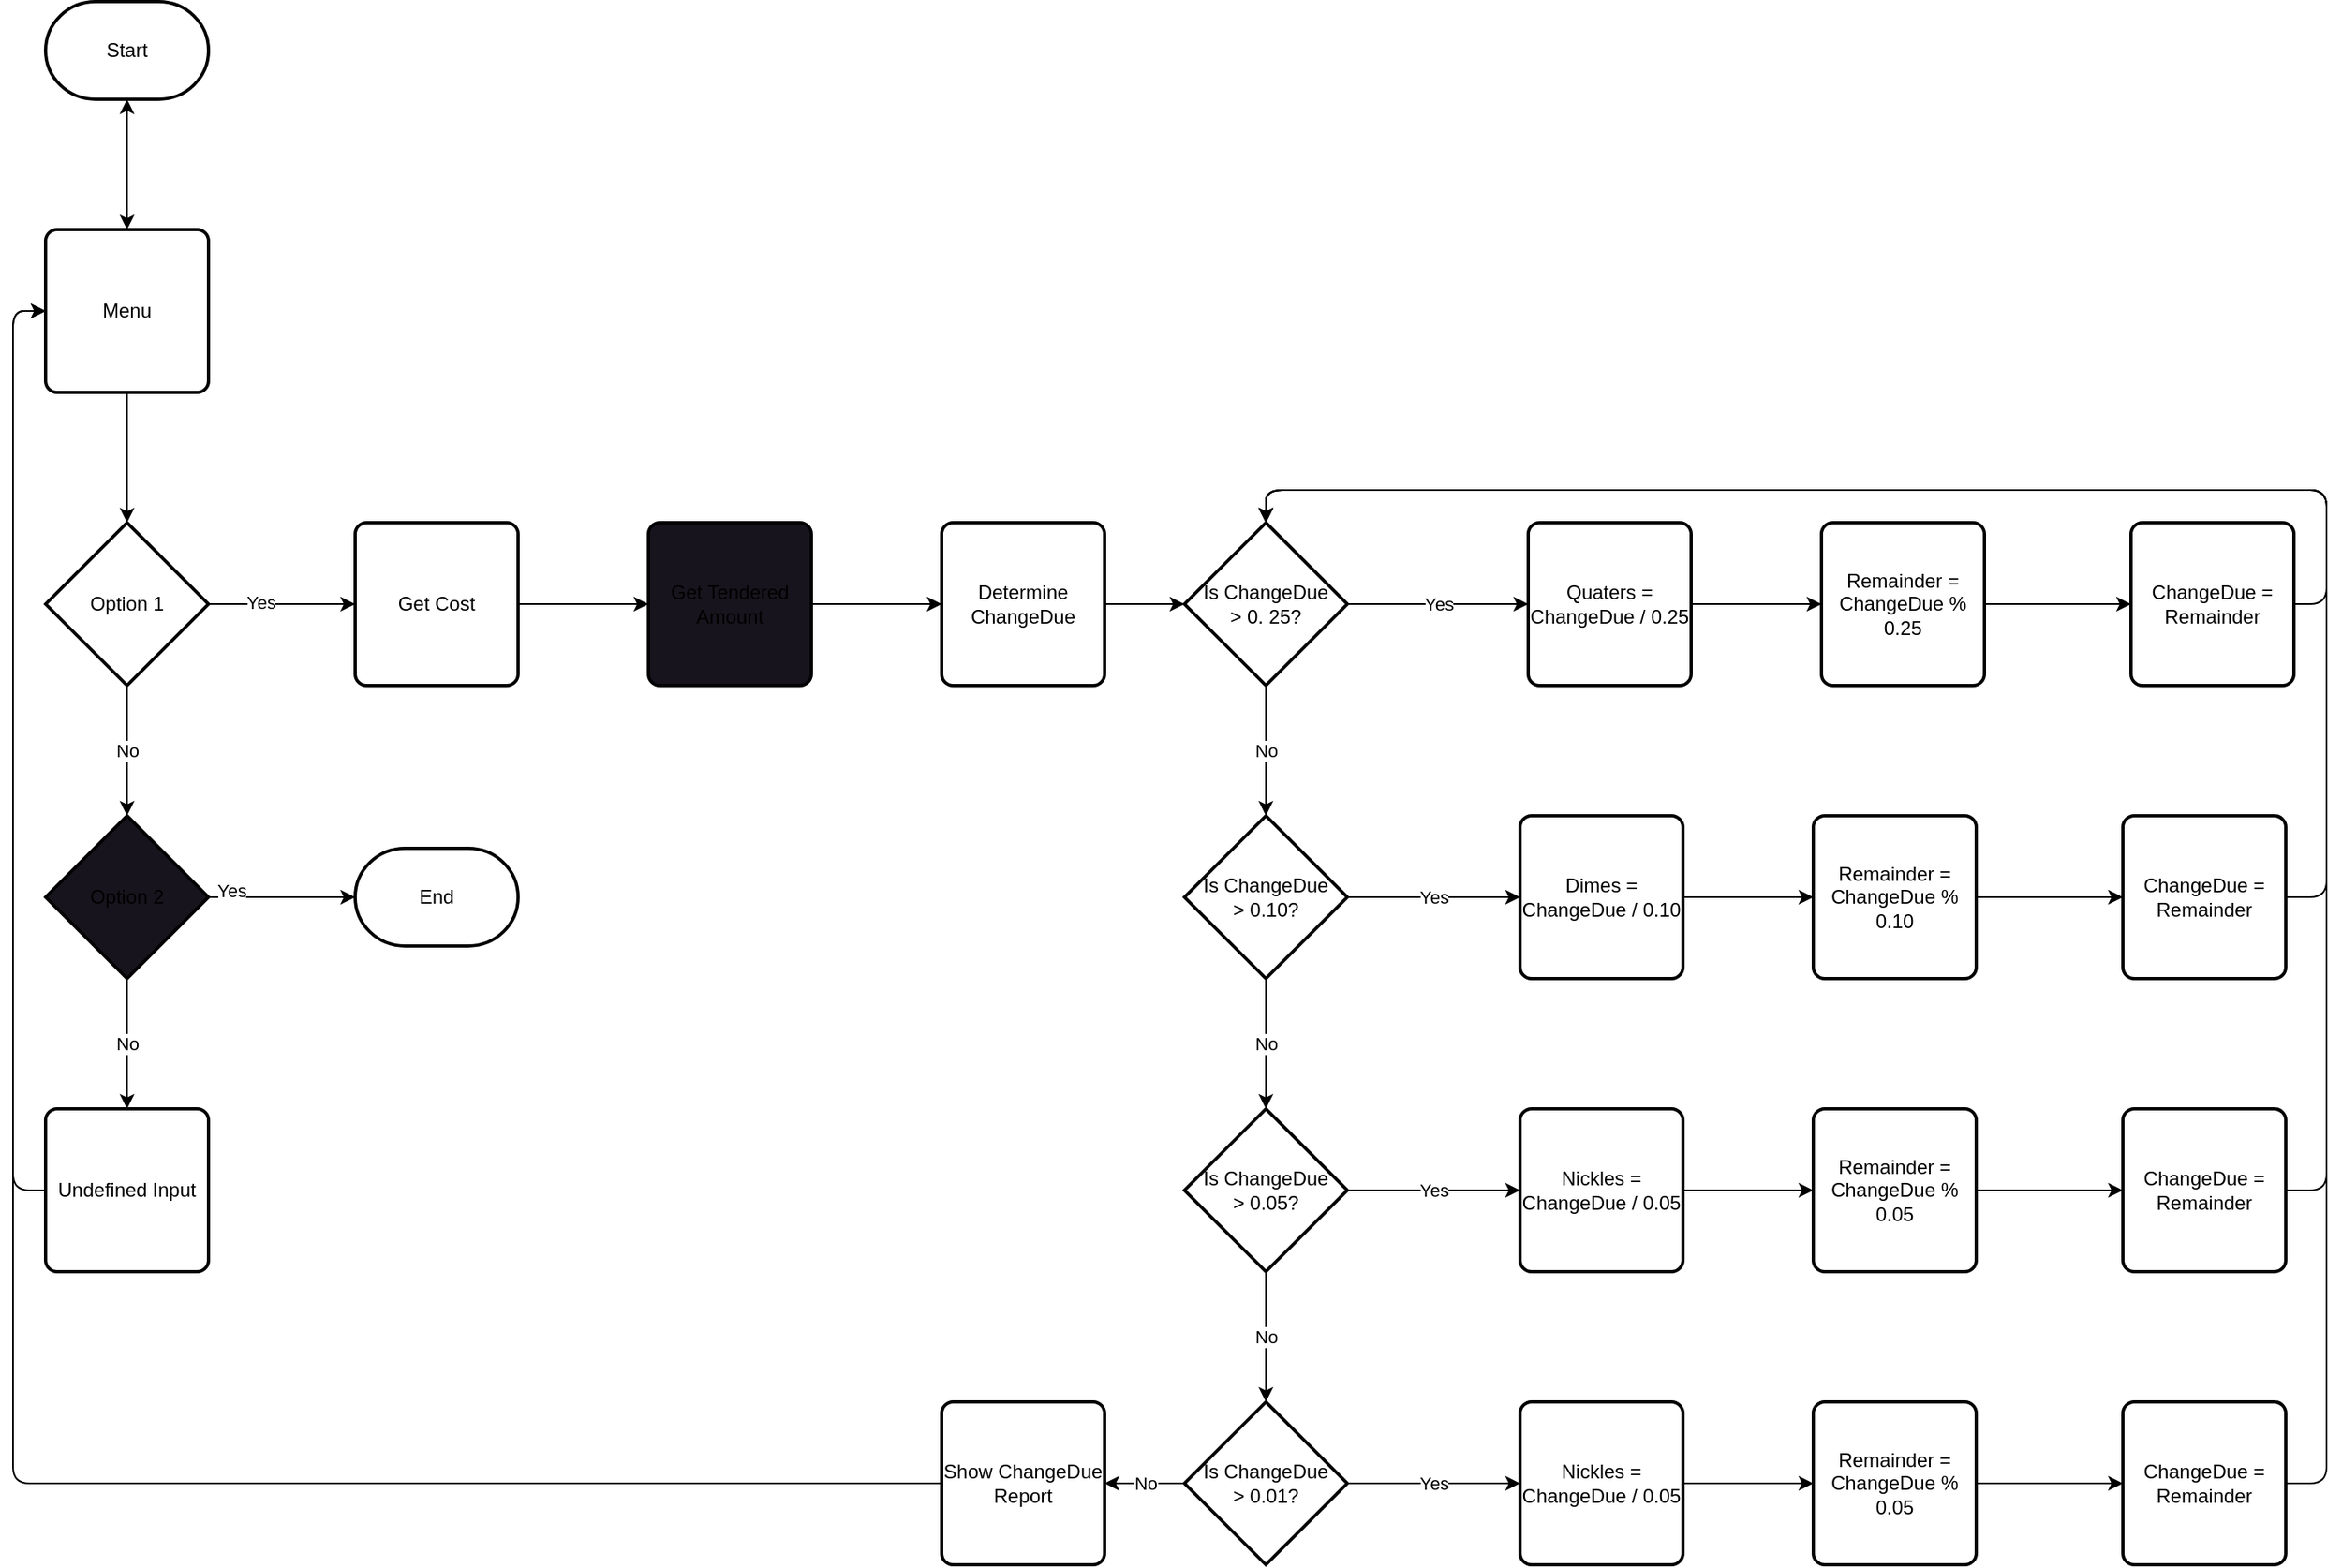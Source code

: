 <mxfile>
    <diagram id="QhvGbNeH8hx0H2j60ZD3" name="Page-1">
        <mxGraphModel dx="1332" dy="810" grid="1" gridSize="10" guides="1" tooltips="1" connect="1" arrows="1" fold="1" page="1" pageScale="1" pageWidth="850" pageHeight="1100" math="0" shadow="0">
            <root>
                <mxCell id="0"/>
                <mxCell id="1" parent="0"/>
                <mxCell id="4" value="" style="edgeStyle=none;html=1;" edge="1" parent="1" source="2">
                    <mxGeometry relative="1" as="geometry">
                        <mxPoint x="79" y="152" as="targetPoint"/>
                    </mxGeometry>
                </mxCell>
                <mxCell id="2" value="Start" style="strokeWidth=2;html=1;shape=mxgraph.flowchart.terminator;whiteSpace=wrap;" vertex="1" parent="1">
                    <mxGeometry x="29" y="12" width="100" height="60" as="geometry"/>
                </mxCell>
                <mxCell id="6" value="" style="edgeStyle=none;html=1;" edge="1" parent="1" source="5" target="2">
                    <mxGeometry relative="1" as="geometry"/>
                </mxCell>
                <mxCell id="8" value="" style="edgeStyle=none;html=1;" edge="1" parent="1" source="5" target="7">
                    <mxGeometry relative="1" as="geometry"/>
                </mxCell>
                <mxCell id="5" value="Menu" style="rounded=1;whiteSpace=wrap;html=1;absoluteArcSize=1;arcSize=14;strokeWidth=2;" vertex="1" parent="1">
                    <mxGeometry x="29" y="152" width="100" height="100" as="geometry"/>
                </mxCell>
                <mxCell id="10" value="No" style="edgeStyle=none;html=1;" edge="1" parent="1" source="7" target="9">
                    <mxGeometry relative="1" as="geometry"/>
                </mxCell>
                <mxCell id="17" value="" style="edgeStyle=orthogonalEdgeStyle;html=1;" edge="1" parent="1" source="7" target="16">
                    <mxGeometry relative="1" as="geometry">
                        <Array as="points">
                            <mxPoint x="149" y="382"/>
                            <mxPoint x="149" y="382"/>
                        </Array>
                    </mxGeometry>
                </mxCell>
                <mxCell id="28" value="Yes" style="edgeLabel;html=1;align=center;verticalAlign=middle;resizable=0;points=[];" vertex="1" connectable="0" parent="17">
                    <mxGeometry x="-0.29" y="1" relative="1" as="geometry">
                        <mxPoint as="offset"/>
                    </mxGeometry>
                </mxCell>
                <mxCell id="7" value="Option 1" style="strokeWidth=2;html=1;shape=mxgraph.flowchart.decision;whiteSpace=wrap;" vertex="1" parent="1">
                    <mxGeometry x="29" y="332" width="100" height="100" as="geometry"/>
                </mxCell>
                <mxCell id="12" value="No" style="edgeStyle=none;html=1;" edge="1" parent="1" source="9" target="13">
                    <mxGeometry relative="1" as="geometry">
                        <mxPoint x="79" y="692" as="targetPoint"/>
                    </mxGeometry>
                </mxCell>
                <mxCell id="26" style="edgeStyle=orthogonalEdgeStyle;html=1;exitX=1;exitY=0.5;exitDx=0;exitDy=0;exitPerimeter=0;" edge="1" parent="1" source="9" target="25">
                    <mxGeometry relative="1" as="geometry">
                        <Array as="points"/>
                    </mxGeometry>
                </mxCell>
                <mxCell id="27" value="Yes" style="edgeLabel;html=1;align=center;verticalAlign=middle;resizable=0;points=[];" vertex="1" connectable="0" parent="26">
                    <mxGeometry x="-0.701" y="4" relative="1" as="geometry">
                        <mxPoint as="offset"/>
                    </mxGeometry>
                </mxCell>
                <mxCell id="9" value="Option 2" style="strokeWidth=2;html=1;shape=mxgraph.flowchart.decision;whiteSpace=wrap;fillColor=rgb(24, 20, 29);" vertex="1" parent="1">
                    <mxGeometry x="29" y="512" width="100" height="100" as="geometry"/>
                </mxCell>
                <mxCell id="15" style="edgeStyle=orthogonalEdgeStyle;html=1;exitX=0;exitY=0.5;exitDx=0;exitDy=0;entryX=0;entryY=0.5;entryDx=0;entryDy=0;" edge="1" parent="1" source="13" target="5">
                    <mxGeometry relative="1" as="geometry">
                        <Array as="points">
                            <mxPoint x="9" y="742"/>
                            <mxPoint x="9" y="202"/>
                        </Array>
                    </mxGeometry>
                </mxCell>
                <mxCell id="13" value="Undefined Input" style="rounded=1;whiteSpace=wrap;html=1;absoluteArcSize=1;arcSize=14;strokeWidth=2;" vertex="1" parent="1">
                    <mxGeometry x="29" y="692" width="100" height="100" as="geometry"/>
                </mxCell>
                <mxCell id="19" value="" style="edgeStyle=orthogonalEdgeStyle;html=1;" edge="1" parent="1" source="16" target="18">
                    <mxGeometry relative="1" as="geometry"/>
                </mxCell>
                <mxCell id="16" value="Get Cost" style="rounded=1;whiteSpace=wrap;html=1;absoluteArcSize=1;arcSize=14;strokeWidth=2;" vertex="1" parent="1">
                    <mxGeometry x="219" y="332" width="100" height="100" as="geometry"/>
                </mxCell>
                <mxCell id="22" value="" style="edgeStyle=orthogonalEdgeStyle;html=1;" edge="1" parent="1" source="18" target="21">
                    <mxGeometry relative="1" as="geometry"/>
                </mxCell>
                <mxCell id="18" value="Get Tendered Amount" style="rounded=1;whiteSpace=wrap;html=1;absoluteArcSize=1;arcSize=14;strokeWidth=2;fillColor=rgb(24, 20, 29);" vertex="1" parent="1">
                    <mxGeometry x="399" y="332" width="100" height="100" as="geometry"/>
                </mxCell>
                <mxCell id="24" value="" style="edgeStyle=orthogonalEdgeStyle;html=1;" edge="1" parent="1" source="21" target="23">
                    <mxGeometry relative="1" as="geometry"/>
                </mxCell>
                <mxCell id="21" value="Determine ChangeDue" style="rounded=1;whiteSpace=wrap;html=1;absoluteArcSize=1;arcSize=14;strokeWidth=2;" vertex="1" parent="1">
                    <mxGeometry x="579" y="332" width="100" height="100" as="geometry"/>
                </mxCell>
                <mxCell id="30" value="Yes" style="edgeStyle=orthogonalEdgeStyle;html=1;" edge="1" parent="1" source="23" target="29">
                    <mxGeometry relative="1" as="geometry"/>
                </mxCell>
                <mxCell id="42" value="No" style="edgeStyle=orthogonalEdgeStyle;html=1;" edge="1" parent="1" source="23" target="41">
                    <mxGeometry relative="1" as="geometry"/>
                </mxCell>
                <mxCell id="23" value="Is ChangeDue&lt;br&gt;&amp;gt; 0. 25?" style="strokeWidth=2;html=1;shape=mxgraph.flowchart.decision;whiteSpace=wrap;align=center;verticalAlign=middle;" vertex="1" parent="1">
                    <mxGeometry x="728" y="332" width="100" height="100" as="geometry"/>
                </mxCell>
                <mxCell id="25" value="End" style="strokeWidth=2;html=1;shape=mxgraph.flowchart.terminator;whiteSpace=wrap;" vertex="1" parent="1">
                    <mxGeometry x="219" y="532" width="100" height="60" as="geometry"/>
                </mxCell>
                <mxCell id="34" value="" style="edgeStyle=orthogonalEdgeStyle;html=1;" edge="1" parent="1" source="29" target="33">
                    <mxGeometry relative="1" as="geometry"/>
                </mxCell>
                <mxCell id="29" value="Quaters = ChangeDue / 0.25" style="rounded=1;whiteSpace=wrap;html=1;absoluteArcSize=1;arcSize=14;strokeWidth=2;" vertex="1" parent="1">
                    <mxGeometry x="939" y="332" width="100" height="100" as="geometry"/>
                </mxCell>
                <mxCell id="39" value="" style="edgeStyle=orthogonalEdgeStyle;html=1;" edge="1" parent="1" source="33" target="38">
                    <mxGeometry relative="1" as="geometry"/>
                </mxCell>
                <mxCell id="33" value="Remainder = ChangeDue % 0.25" style="rounded=1;whiteSpace=wrap;html=1;absoluteArcSize=1;arcSize=14;strokeWidth=2;" vertex="1" parent="1">
                    <mxGeometry x="1119" y="332" width="100" height="100" as="geometry"/>
                </mxCell>
                <mxCell id="40" style="edgeStyle=orthogonalEdgeStyle;html=1;exitX=1;exitY=0.5;exitDx=0;exitDy=0;entryX=0.5;entryY=0;entryDx=0;entryDy=0;entryPerimeter=0;" edge="1" parent="1" source="38" target="23">
                    <mxGeometry relative="1" as="geometry">
                        <Array as="points">
                            <mxPoint x="1429" y="382"/>
                            <mxPoint x="1429" y="312"/>
                            <mxPoint x="778" y="312"/>
                        </Array>
                    </mxGeometry>
                </mxCell>
                <mxCell id="38" value="ChangeDue = Remainder" style="rounded=1;whiteSpace=wrap;html=1;absoluteArcSize=1;arcSize=14;strokeWidth=2;" vertex="1" parent="1">
                    <mxGeometry x="1309" y="332" width="100" height="100" as="geometry"/>
                </mxCell>
                <mxCell id="46" value="Yes" style="edgeStyle=orthogonalEdgeStyle;html=1;" edge="1" parent="1" source="41" target="43">
                    <mxGeometry relative="1" as="geometry"/>
                </mxCell>
                <mxCell id="51" value="No" style="edgeStyle=orthogonalEdgeStyle;html=1;" edge="1" parent="1" source="41" target="50">
                    <mxGeometry relative="1" as="geometry"/>
                </mxCell>
                <mxCell id="41" value="Is ChangeDue&lt;br&gt;&amp;gt; 0.10?" style="strokeWidth=2;html=1;shape=mxgraph.flowchart.decision;whiteSpace=wrap;" vertex="1" parent="1">
                    <mxGeometry x="728" y="512" width="100" height="100" as="geometry"/>
                </mxCell>
                <mxCell id="47" value="" style="edgeStyle=orthogonalEdgeStyle;html=1;" edge="1" parent="1" source="43" target="45">
                    <mxGeometry relative="1" as="geometry"/>
                </mxCell>
                <mxCell id="43" value="Dimes = ChangeDue / 0.10" style="rounded=1;whiteSpace=wrap;html=1;absoluteArcSize=1;arcSize=14;strokeWidth=2;" vertex="1" parent="1">
                    <mxGeometry x="934" y="512" width="100" height="100" as="geometry"/>
                </mxCell>
                <mxCell id="49" style="edgeStyle=orthogonalEdgeStyle;html=1;exitX=1;exitY=0.5;exitDx=0;exitDy=0;entryX=0.5;entryY=0;entryDx=0;entryDy=0;entryPerimeter=0;" edge="1" parent="1" source="44" target="23">
                    <mxGeometry relative="1" as="geometry">
                        <mxPoint x="1429" y="292" as="targetPoint"/>
                        <Array as="points">
                            <mxPoint x="1429" y="562"/>
                            <mxPoint x="1429" y="312"/>
                            <mxPoint x="778" y="312"/>
                        </Array>
                    </mxGeometry>
                </mxCell>
                <mxCell id="44" value="ChangeDue = Remainder" style="rounded=1;whiteSpace=wrap;html=1;absoluteArcSize=1;arcSize=14;strokeWidth=2;" vertex="1" parent="1">
                    <mxGeometry x="1304" y="512" width="100" height="100" as="geometry"/>
                </mxCell>
                <mxCell id="48" value="" style="edgeStyle=orthogonalEdgeStyle;html=1;" edge="1" parent="1" source="45" target="44">
                    <mxGeometry relative="1" as="geometry"/>
                </mxCell>
                <mxCell id="45" value="Remainder = ChangeDue % 0.10" style="rounded=1;whiteSpace=wrap;html=1;absoluteArcSize=1;arcSize=14;strokeWidth=2;" vertex="1" parent="1">
                    <mxGeometry x="1114" y="512" width="100" height="100" as="geometry"/>
                </mxCell>
                <mxCell id="59" value="Yes" style="edgeStyle=orthogonalEdgeStyle;html=1;" edge="1" parent="1" source="50" target="55">
                    <mxGeometry relative="1" as="geometry"/>
                </mxCell>
                <mxCell id="61" value="No" style="edgeStyle=orthogonalEdgeStyle;html=1;" edge="1" parent="1" source="50" target="60">
                    <mxGeometry relative="1" as="geometry"/>
                </mxCell>
                <mxCell id="50" value="Is ChangeDue&lt;br&gt;&amp;gt; 0.05?" style="strokeWidth=2;html=1;shape=mxgraph.flowchart.decision;whiteSpace=wrap;" vertex="1" parent="1">
                    <mxGeometry x="728" y="692" width="100" height="100" as="geometry"/>
                </mxCell>
                <mxCell id="54" value="" style="edgeStyle=orthogonalEdgeStyle;html=1;" edge="1" source="55" target="58" parent="1">
                    <mxGeometry relative="1" as="geometry"/>
                </mxCell>
                <mxCell id="55" value="Nickles = ChangeDue / 0.05" style="rounded=1;whiteSpace=wrap;html=1;absoluteArcSize=1;arcSize=14;strokeWidth=2;" vertex="1" parent="1">
                    <mxGeometry x="934" y="692" width="100" height="100" as="geometry"/>
                </mxCell>
                <mxCell id="68" style="edgeStyle=orthogonalEdgeStyle;html=1;exitX=1;exitY=0.5;exitDx=0;exitDy=0;entryX=0.5;entryY=0;entryDx=0;entryDy=0;entryPerimeter=0;" edge="1" parent="1" source="56" target="23">
                    <mxGeometry relative="1" as="geometry">
                        <Array as="points">
                            <mxPoint x="1429" y="742"/>
                            <mxPoint x="1429" y="312"/>
                            <mxPoint x="778" y="312"/>
                        </Array>
                    </mxGeometry>
                </mxCell>
                <mxCell id="56" value="ChangeDue = Remainder" style="rounded=1;whiteSpace=wrap;html=1;absoluteArcSize=1;arcSize=14;strokeWidth=2;" vertex="1" parent="1">
                    <mxGeometry x="1304" y="692" width="100" height="100" as="geometry"/>
                </mxCell>
                <mxCell id="57" value="" style="edgeStyle=orthogonalEdgeStyle;html=1;" edge="1" source="58" target="56" parent="1">
                    <mxGeometry relative="1" as="geometry"/>
                </mxCell>
                <mxCell id="58" value="Remainder = ChangeDue % 0.05" style="rounded=1;whiteSpace=wrap;html=1;absoluteArcSize=1;arcSize=14;strokeWidth=2;" vertex="1" parent="1">
                    <mxGeometry x="1114" y="692" width="100" height="100" as="geometry"/>
                </mxCell>
                <mxCell id="67" value="Yes" style="edgeStyle=orthogonalEdgeStyle;html=1;" edge="1" parent="1" source="60" target="63">
                    <mxGeometry relative="1" as="geometry"/>
                </mxCell>
                <mxCell id="71" value="No" style="edgeStyle=orthogonalEdgeStyle;html=1;" edge="1" parent="1" source="60" target="70">
                    <mxGeometry relative="1" as="geometry"/>
                </mxCell>
                <mxCell id="60" value="Is ChangeDue&lt;br&gt;&amp;gt; 0.01?" style="strokeWidth=2;html=1;shape=mxgraph.flowchart.decision;whiteSpace=wrap;" vertex="1" parent="1">
                    <mxGeometry x="728" y="872" width="100" height="100" as="geometry"/>
                </mxCell>
                <mxCell id="62" value="" style="edgeStyle=orthogonalEdgeStyle;html=1;" edge="1" source="63" target="66" parent="1">
                    <mxGeometry relative="1" as="geometry"/>
                </mxCell>
                <mxCell id="63" value="Nickles = ChangeDue / 0.05" style="rounded=1;whiteSpace=wrap;html=1;absoluteArcSize=1;arcSize=14;strokeWidth=2;" vertex="1" parent="1">
                    <mxGeometry x="934" y="872" width="100" height="100" as="geometry"/>
                </mxCell>
                <mxCell id="69" style="edgeStyle=orthogonalEdgeStyle;html=1;exitX=1;exitY=0.5;exitDx=0;exitDy=0;entryX=0.5;entryY=0;entryDx=0;entryDy=0;entryPerimeter=0;" edge="1" parent="1" source="64" target="23">
                    <mxGeometry relative="1" as="geometry">
                        <mxPoint x="1569" y="682" as="targetPoint"/>
                        <Array as="points">
                            <mxPoint x="1429" y="922"/>
                            <mxPoint x="1429" y="312"/>
                            <mxPoint x="778" y="312"/>
                        </Array>
                    </mxGeometry>
                </mxCell>
                <mxCell id="64" value="ChangeDue = Remainder" style="rounded=1;whiteSpace=wrap;html=1;absoluteArcSize=1;arcSize=14;strokeWidth=2;" vertex="1" parent="1">
                    <mxGeometry x="1304" y="872" width="100" height="100" as="geometry"/>
                </mxCell>
                <mxCell id="65" value="" style="edgeStyle=orthogonalEdgeStyle;html=1;" edge="1" source="66" target="64" parent="1">
                    <mxGeometry relative="1" as="geometry"/>
                </mxCell>
                <mxCell id="66" value="Remainder = ChangeDue % 0.05" style="rounded=1;whiteSpace=wrap;html=1;absoluteArcSize=1;arcSize=14;strokeWidth=2;" vertex="1" parent="1">
                    <mxGeometry x="1114" y="872" width="100" height="100" as="geometry"/>
                </mxCell>
                <mxCell id="72" style="edgeStyle=orthogonalEdgeStyle;html=1;exitX=0;exitY=0.5;exitDx=0;exitDy=0;entryX=0;entryY=0.5;entryDx=0;entryDy=0;" edge="1" parent="1" source="70" target="5">
                    <mxGeometry relative="1" as="geometry">
                        <Array as="points">
                            <mxPoint x="9" y="922"/>
                            <mxPoint x="9" y="202"/>
                        </Array>
                    </mxGeometry>
                </mxCell>
                <mxCell id="70" value="Show ChangeDue Report" style="rounded=1;whiteSpace=wrap;html=1;absoluteArcSize=1;arcSize=14;strokeWidth=2;" vertex="1" parent="1">
                    <mxGeometry x="579" y="872" width="100" height="100" as="geometry"/>
                </mxCell>
            </root>
        </mxGraphModel>
    </diagram>
</mxfile>